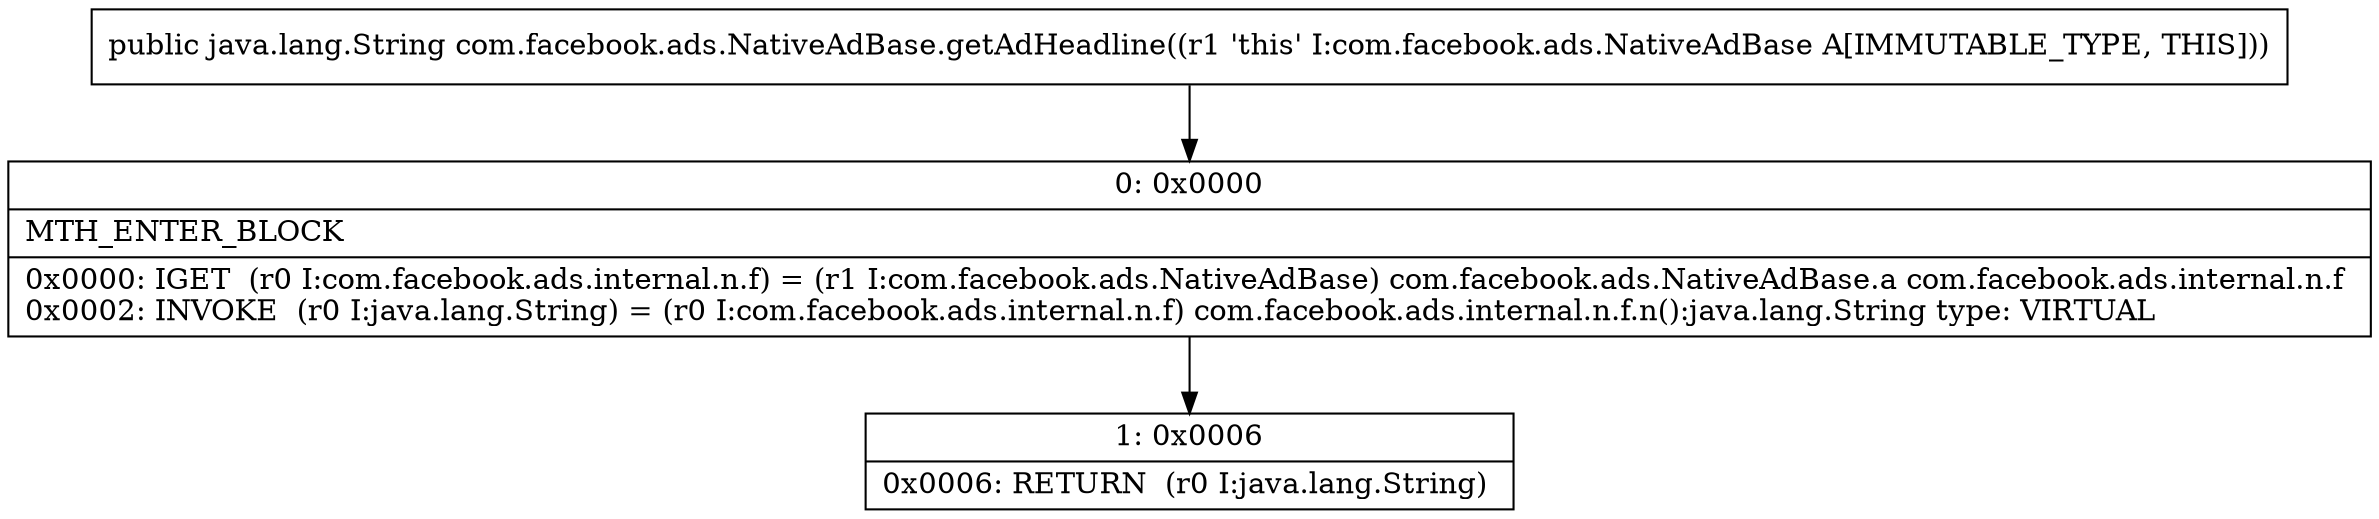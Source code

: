 digraph "CFG forcom.facebook.ads.NativeAdBase.getAdHeadline()Ljava\/lang\/String;" {
Node_0 [shape=record,label="{0\:\ 0x0000|MTH_ENTER_BLOCK\l|0x0000: IGET  (r0 I:com.facebook.ads.internal.n.f) = (r1 I:com.facebook.ads.NativeAdBase) com.facebook.ads.NativeAdBase.a com.facebook.ads.internal.n.f \l0x0002: INVOKE  (r0 I:java.lang.String) = (r0 I:com.facebook.ads.internal.n.f) com.facebook.ads.internal.n.f.n():java.lang.String type: VIRTUAL \l}"];
Node_1 [shape=record,label="{1\:\ 0x0006|0x0006: RETURN  (r0 I:java.lang.String) \l}"];
MethodNode[shape=record,label="{public java.lang.String com.facebook.ads.NativeAdBase.getAdHeadline((r1 'this' I:com.facebook.ads.NativeAdBase A[IMMUTABLE_TYPE, THIS])) }"];
MethodNode -> Node_0;
Node_0 -> Node_1;
}

